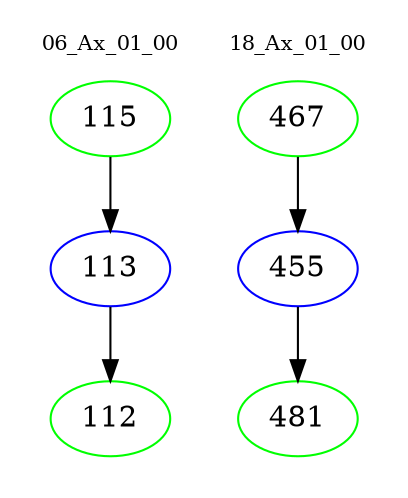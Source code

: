 digraph{
subgraph cluster_0 {
color = white
label = "06_Ax_01_00";
fontsize=10;
T0_115 [label="115", color="green"]
T0_115 -> T0_113 [color="black"]
T0_113 [label="113", color="blue"]
T0_113 -> T0_112 [color="black"]
T0_112 [label="112", color="green"]
}
subgraph cluster_1 {
color = white
label = "18_Ax_01_00";
fontsize=10;
T1_467 [label="467", color="green"]
T1_467 -> T1_455 [color="black"]
T1_455 [label="455", color="blue"]
T1_455 -> T1_481 [color="black"]
T1_481 [label="481", color="green"]
}
}
